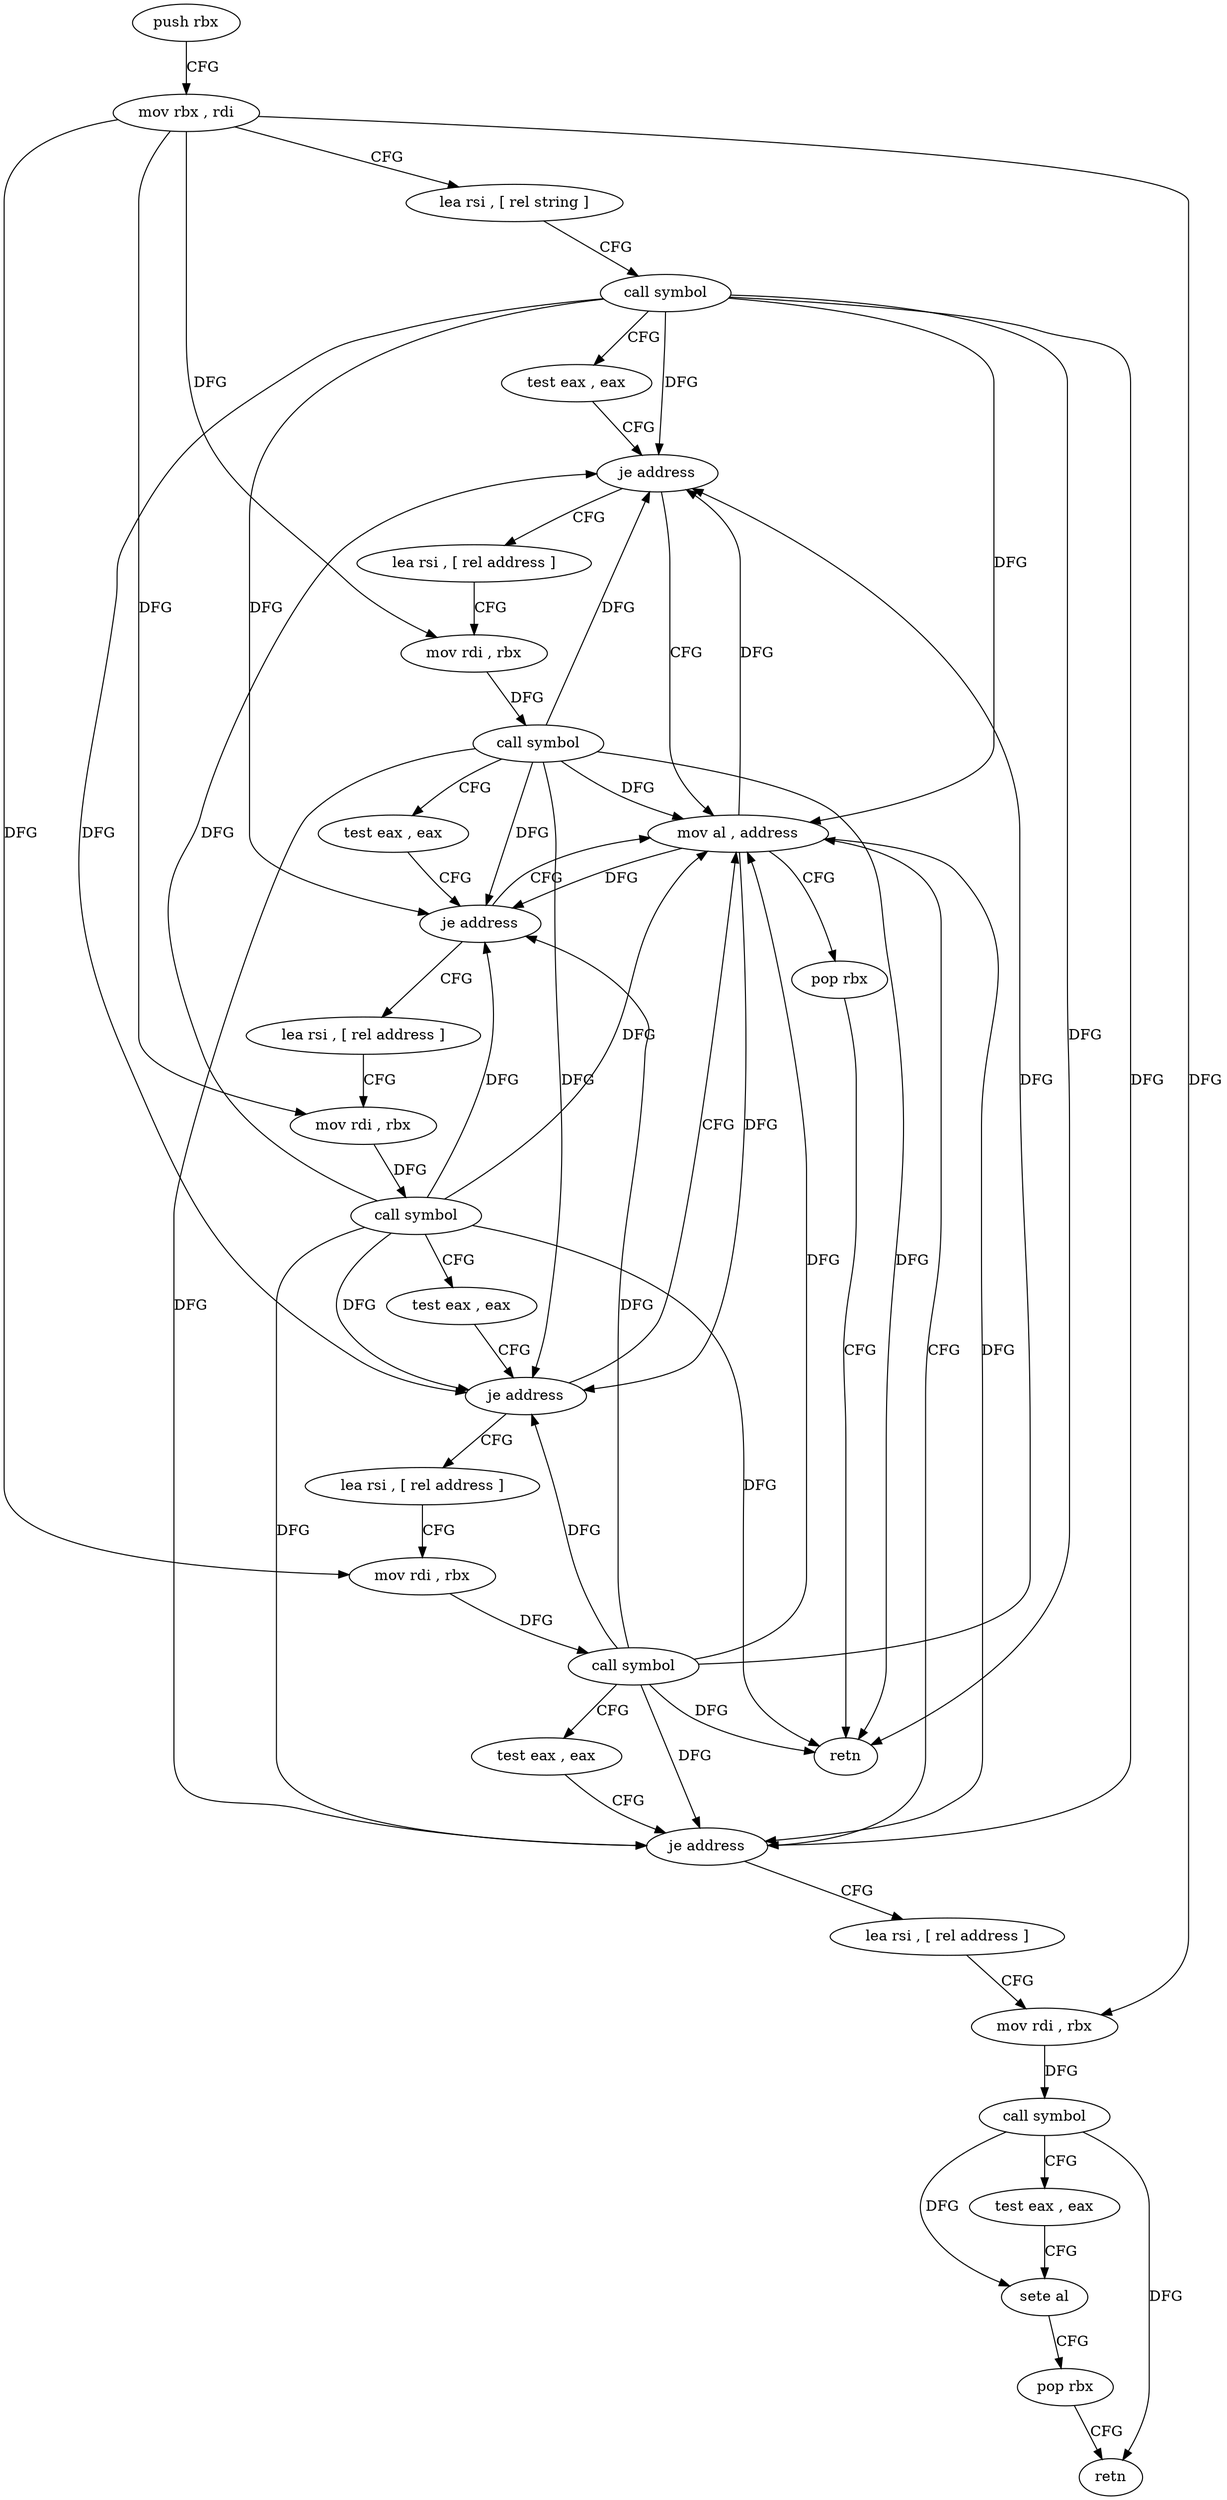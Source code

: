 digraph "func" {
"150352" [label = "push rbx" ]
"150353" [label = "mov rbx , rdi" ]
"150356" [label = "lea rsi , [ rel string ]" ]
"150363" [label = "call symbol" ]
"150368" [label = "test eax , eax" ]
"150370" [label = "je address" ]
"150451" [label = "mov al , address" ]
"150372" [label = "lea rsi , [ rel address ]" ]
"150453" [label = "pop rbx" ]
"150454" [label = "retn" ]
"150379" [label = "mov rdi , rbx" ]
"150382" [label = "call symbol" ]
"150387" [label = "test eax , eax" ]
"150389" [label = "je address" ]
"150391" [label = "lea rsi , [ rel address ]" ]
"150398" [label = "mov rdi , rbx" ]
"150401" [label = "call symbol" ]
"150406" [label = "test eax , eax" ]
"150408" [label = "je address" ]
"150410" [label = "lea rsi , [ rel address ]" ]
"150417" [label = "mov rdi , rbx" ]
"150420" [label = "call symbol" ]
"150425" [label = "test eax , eax" ]
"150427" [label = "je address" ]
"150429" [label = "lea rsi , [ rel address ]" ]
"150436" [label = "mov rdi , rbx" ]
"150439" [label = "call symbol" ]
"150444" [label = "test eax , eax" ]
"150446" [label = "sete al" ]
"150449" [label = "pop rbx" ]
"150450" [label = "retn" ]
"150352" -> "150353" [ label = "CFG" ]
"150353" -> "150356" [ label = "CFG" ]
"150353" -> "150379" [ label = "DFG" ]
"150353" -> "150398" [ label = "DFG" ]
"150353" -> "150417" [ label = "DFG" ]
"150353" -> "150436" [ label = "DFG" ]
"150356" -> "150363" [ label = "CFG" ]
"150363" -> "150368" [ label = "CFG" ]
"150363" -> "150370" [ label = "DFG" ]
"150363" -> "150451" [ label = "DFG" ]
"150363" -> "150454" [ label = "DFG" ]
"150363" -> "150389" [ label = "DFG" ]
"150363" -> "150408" [ label = "DFG" ]
"150363" -> "150427" [ label = "DFG" ]
"150368" -> "150370" [ label = "CFG" ]
"150370" -> "150451" [ label = "CFG" ]
"150370" -> "150372" [ label = "CFG" ]
"150451" -> "150453" [ label = "CFG" ]
"150451" -> "150370" [ label = "DFG" ]
"150451" -> "150389" [ label = "DFG" ]
"150451" -> "150408" [ label = "DFG" ]
"150451" -> "150427" [ label = "DFG" ]
"150372" -> "150379" [ label = "CFG" ]
"150453" -> "150454" [ label = "CFG" ]
"150379" -> "150382" [ label = "DFG" ]
"150382" -> "150387" [ label = "CFG" ]
"150382" -> "150370" [ label = "DFG" ]
"150382" -> "150451" [ label = "DFG" ]
"150382" -> "150454" [ label = "DFG" ]
"150382" -> "150389" [ label = "DFG" ]
"150382" -> "150408" [ label = "DFG" ]
"150382" -> "150427" [ label = "DFG" ]
"150387" -> "150389" [ label = "CFG" ]
"150389" -> "150451" [ label = "CFG" ]
"150389" -> "150391" [ label = "CFG" ]
"150391" -> "150398" [ label = "CFG" ]
"150398" -> "150401" [ label = "DFG" ]
"150401" -> "150406" [ label = "CFG" ]
"150401" -> "150370" [ label = "DFG" ]
"150401" -> "150451" [ label = "DFG" ]
"150401" -> "150389" [ label = "DFG" ]
"150401" -> "150454" [ label = "DFG" ]
"150401" -> "150408" [ label = "DFG" ]
"150401" -> "150427" [ label = "DFG" ]
"150406" -> "150408" [ label = "CFG" ]
"150408" -> "150451" [ label = "CFG" ]
"150408" -> "150410" [ label = "CFG" ]
"150410" -> "150417" [ label = "CFG" ]
"150417" -> "150420" [ label = "DFG" ]
"150420" -> "150425" [ label = "CFG" ]
"150420" -> "150370" [ label = "DFG" ]
"150420" -> "150451" [ label = "DFG" ]
"150420" -> "150389" [ label = "DFG" ]
"150420" -> "150408" [ label = "DFG" ]
"150420" -> "150454" [ label = "DFG" ]
"150420" -> "150427" [ label = "DFG" ]
"150425" -> "150427" [ label = "CFG" ]
"150427" -> "150451" [ label = "CFG" ]
"150427" -> "150429" [ label = "CFG" ]
"150429" -> "150436" [ label = "CFG" ]
"150436" -> "150439" [ label = "DFG" ]
"150439" -> "150444" [ label = "CFG" ]
"150439" -> "150446" [ label = "DFG" ]
"150439" -> "150450" [ label = "DFG" ]
"150444" -> "150446" [ label = "CFG" ]
"150446" -> "150449" [ label = "CFG" ]
"150449" -> "150450" [ label = "CFG" ]
}
